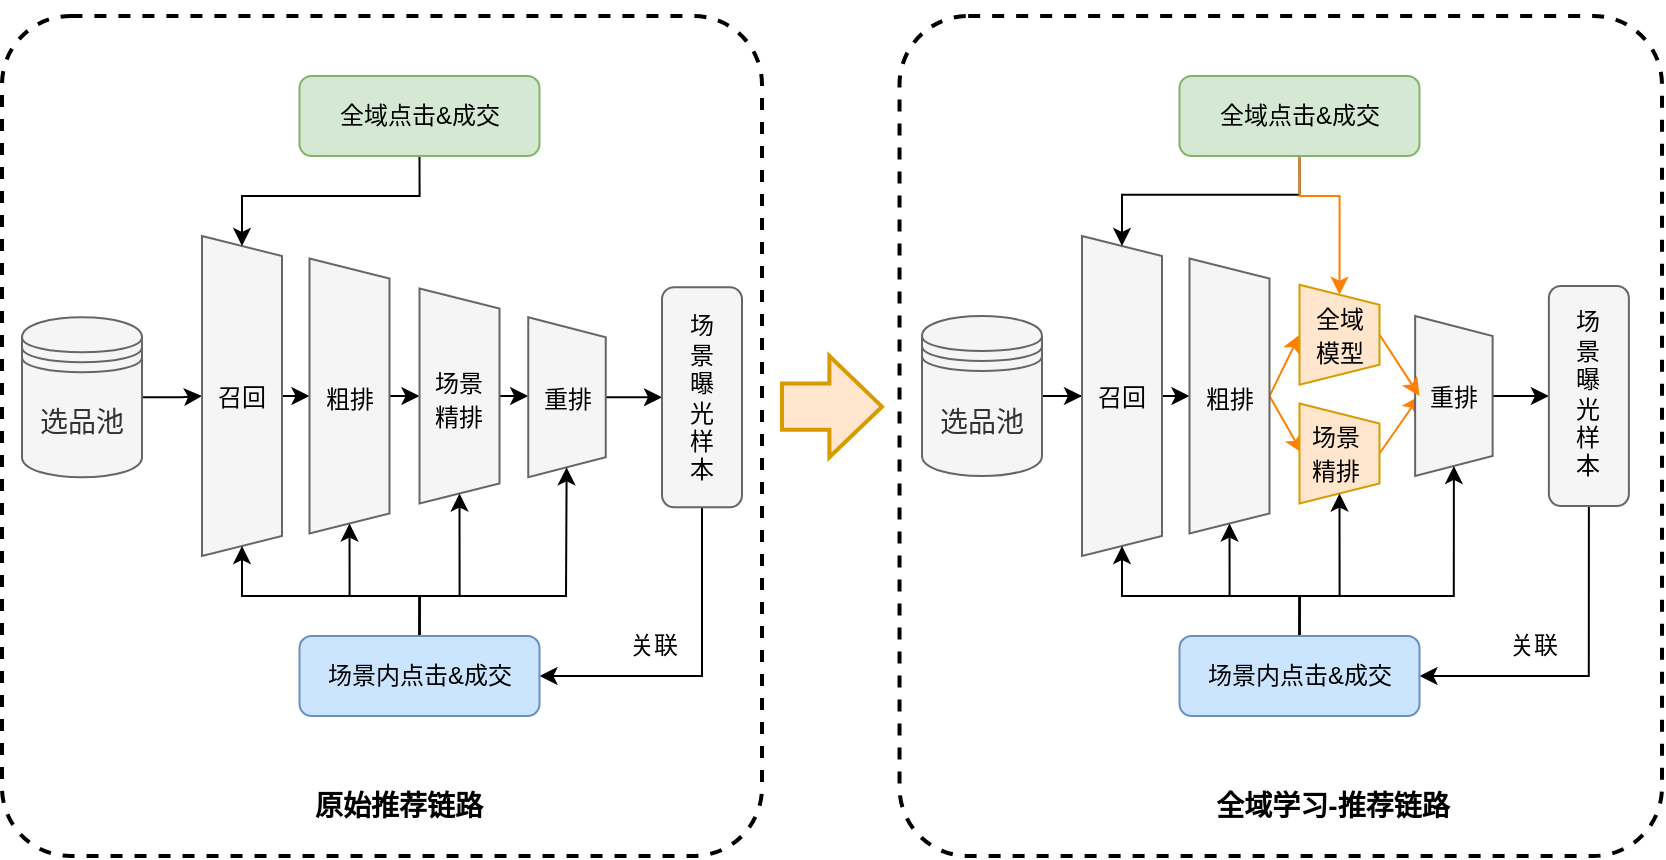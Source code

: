 <mxfile version="24.8.4">
  <diagram id="qiZlsmaeCgxlCmA84HkO" name="第 1 页">
    <mxGraphModel dx="1008" dy="553" grid="1" gridSize="10" guides="1" tooltips="1" connect="1" arrows="1" fold="1" page="1" pageScale="1" pageWidth="827" pageHeight="1169" math="0" shadow="0">
      <root>
        <mxCell id="0" />
        <mxCell id="1" parent="0" />
        <mxCell id="eHifmMHFwKepFY90tGFY-107" value="" style="rounded=1;whiteSpace=wrap;html=1;fontSize=12;fillColor=none;dashed=1;arcSize=9;strokeWidth=2;" parent="1" vertex="1">
          <mxGeometry x="558.76" y="120" width="381.24" height="420" as="geometry" />
        </mxCell>
        <mxCell id="eHifmMHFwKepFY90tGFY-102" value="" style="rounded=1;whiteSpace=wrap;html=1;fontSize=12;fillColor=none;dashed=1;arcSize=9;strokeWidth=2;" parent="1" vertex="1">
          <mxGeometry x="110" y="120" width="380" height="420" as="geometry" />
        </mxCell>
        <mxCell id="eHifmMHFwKepFY90tGFY-14" style="edgeStyle=orthogonalEdgeStyle;rounded=0;orthogonalLoop=1;jettySize=auto;html=1;exitX=1;exitY=0.5;exitDx=0;exitDy=0;fontSize=12;" parent="1" source="eHifmMHFwKepFY90tGFY-3" target="eHifmMHFwKepFY90tGFY-4" edge="1">
          <mxGeometry relative="1" as="geometry" />
        </mxCell>
        <mxCell id="eHifmMHFwKepFY90tGFY-3" value="&lt;font style=&quot;font-size: 14px;&quot;&gt;选品池&lt;/font&gt;" style="shape=datastore;whiteSpace=wrap;html=1;fillColor=#f5f5f5;strokeColor=#666666;fontColor=#333333;" parent="1" vertex="1">
          <mxGeometry x="120" y="270.63" width="60" height="80" as="geometry" />
        </mxCell>
        <mxCell id="eHifmMHFwKepFY90tGFY-16" style="edgeStyle=orthogonalEdgeStyle;rounded=0;orthogonalLoop=1;jettySize=auto;html=1;exitX=0.5;exitY=0;exitDx=0;exitDy=0;entryX=0.5;entryY=1;entryDx=0;entryDy=0;fontSize=12;" parent="1" source="eHifmMHFwKepFY90tGFY-4" target="eHifmMHFwKepFY90tGFY-6" edge="1">
          <mxGeometry relative="1" as="geometry" />
        </mxCell>
        <mxCell id="eHifmMHFwKepFY90tGFY-4" value="" style="shape=trapezoid;perimeter=trapezoidPerimeter;whiteSpace=wrap;html=1;fixedSize=1;fontSize=14;rotation=90;size=10;fillColor=#f5f5f5;fontColor=#333333;strokeColor=#666666;" parent="1" vertex="1">
          <mxGeometry x="150" y="290" width="160" height="40" as="geometry" />
        </mxCell>
        <mxCell id="eHifmMHFwKepFY90tGFY-17" style="edgeStyle=orthogonalEdgeStyle;rounded=0;orthogonalLoop=1;jettySize=auto;html=1;exitX=0.5;exitY=0;exitDx=0;exitDy=0;entryX=0.5;entryY=1;entryDx=0;entryDy=0;fontSize=12;" parent="1" source="eHifmMHFwKepFY90tGFY-6" target="eHifmMHFwKepFY90tGFY-7" edge="1">
          <mxGeometry relative="1" as="geometry" />
        </mxCell>
        <mxCell id="eHifmMHFwKepFY90tGFY-6" value="" style="shape=trapezoid;perimeter=trapezoidPerimeter;whiteSpace=wrap;html=1;fixedSize=1;fontSize=14;rotation=90;size=10;fillColor=#f5f5f5;fontColor=#333333;strokeColor=#666666;" parent="1" vertex="1">
          <mxGeometry x="215" y="290" width="137.5" height="40" as="geometry" />
        </mxCell>
        <mxCell id="eHifmMHFwKepFY90tGFY-18" style="edgeStyle=orthogonalEdgeStyle;rounded=0;orthogonalLoop=1;jettySize=auto;html=1;exitX=0.5;exitY=0;exitDx=0;exitDy=0;entryX=0.5;entryY=1;entryDx=0;entryDy=0;fontSize=12;" parent="1" source="eHifmMHFwKepFY90tGFY-7" target="eHifmMHFwKepFY90tGFY-8" edge="1">
          <mxGeometry relative="1" as="geometry" />
        </mxCell>
        <mxCell id="eHifmMHFwKepFY90tGFY-7" value="" style="shape=trapezoid;perimeter=trapezoidPerimeter;whiteSpace=wrap;html=1;fixedSize=1;fontSize=14;rotation=90;size=10;fillColor=#f5f5f5;fontColor=#333333;strokeColor=#666666;" parent="1" vertex="1">
          <mxGeometry x="285" y="290" width="107.5" height="40" as="geometry" />
        </mxCell>
        <mxCell id="eHifmMHFwKepFY90tGFY-25" style="edgeStyle=orthogonalEdgeStyle;rounded=0;orthogonalLoop=1;jettySize=auto;html=1;exitX=0.5;exitY=0;exitDx=0;exitDy=0;fontSize=12;entryX=0;entryY=0.5;entryDx=0;entryDy=0;" parent="1" source="eHifmMHFwKepFY90tGFY-8" target="eHifmMHFwKepFY90tGFY-19" edge="1">
          <mxGeometry relative="1" as="geometry">
            <mxPoint x="450" y="310.761" as="targetPoint" />
          </mxGeometry>
        </mxCell>
        <mxCell id="eHifmMHFwKepFY90tGFY-8" value="" style="shape=trapezoid;perimeter=trapezoidPerimeter;whiteSpace=wrap;html=1;fixedSize=1;fontSize=14;rotation=90;size=10;fillColor=#f5f5f5;fontColor=#333333;strokeColor=#666666;" parent="1" vertex="1">
          <mxGeometry x="352.5" y="291.25" width="80" height="38.75" as="geometry" />
        </mxCell>
        <mxCell id="eHifmMHFwKepFY90tGFY-10" value="&lt;font style=&quot;font-size: 12px;&quot;&gt;召回&lt;/font&gt;" style="text;html=1;strokeColor=none;fillColor=none;align=center;verticalAlign=middle;whiteSpace=wrap;rounded=0;fontSize=14;" parent="1" vertex="1">
          <mxGeometry x="215" y="295" width="30" height="30" as="geometry" />
        </mxCell>
        <mxCell id="eHifmMHFwKepFY90tGFY-11" value="&lt;font style=&quot;font-size: 12px;&quot;&gt;粗排&lt;/font&gt;" style="text;html=1;strokeColor=none;fillColor=none;align=center;verticalAlign=middle;whiteSpace=wrap;rounded=0;fontSize=14;" parent="1" vertex="1">
          <mxGeometry x="270.63" y="295.63" width="26.25" height="30" as="geometry" />
        </mxCell>
        <mxCell id="eHifmMHFwKepFY90tGFY-12" value="&lt;font style=&quot;font-size: 12px;&quot;&gt;场景精排&lt;/font&gt;" style="text;html=1;strokeColor=none;fillColor=none;align=center;verticalAlign=middle;whiteSpace=wrap;rounded=0;fontSize=14;" parent="1" vertex="1">
          <mxGeometry x="323.13" y="295.63" width="31.25" height="30" as="geometry" />
        </mxCell>
        <mxCell id="eHifmMHFwKepFY90tGFY-13" value="&lt;font style=&quot;font-size: 12px;&quot;&gt;重排&lt;/font&gt;" style="text;html=1;strokeColor=none;fillColor=none;align=center;verticalAlign=middle;whiteSpace=wrap;rounded=0;fontSize=14;" parent="1" vertex="1">
          <mxGeometry x="378.75" y="295.63" width="27.5" height="30" as="geometry" />
        </mxCell>
        <mxCell id="eHifmMHFwKepFY90tGFY-27" style="edgeStyle=orthogonalEdgeStyle;rounded=0;orthogonalLoop=1;jettySize=auto;html=1;exitX=0.5;exitY=1;exitDx=0;exitDy=0;entryX=1;entryY=0.5;entryDx=0;entryDy=0;fontSize=12;" parent="1" source="eHifmMHFwKepFY90tGFY-19" target="eHifmMHFwKepFY90tGFY-26" edge="1">
          <mxGeometry relative="1" as="geometry" />
        </mxCell>
        <mxCell id="eHifmMHFwKepFY90tGFY-19" value="" style="rounded=1;whiteSpace=wrap;html=1;fontSize=12;movable=1;resizable=1;rotatable=1;deletable=1;editable=1;connectable=1;fillColor=#f5f5f5;strokeColor=#666666;fontColor=#333333;" parent="1" vertex="1">
          <mxGeometry x="440" y="255.63" width="40" height="110" as="geometry" />
        </mxCell>
        <mxCell id="eHifmMHFwKepFY90tGFY-20" value="场景曝光样本" style="text;html=1;strokeColor=none;fillColor=none;align=center;verticalAlign=middle;whiteSpace=wrap;rounded=0;fontSize=12;movable=1;resizable=1;rotatable=1;deletable=1;editable=1;connectable=1;" parent="1" vertex="1">
          <mxGeometry x="458.75" y="295.63" width="2.5" height="30" as="geometry" />
        </mxCell>
        <mxCell id="eHifmMHFwKepFY90tGFY-29" style="edgeStyle=orthogonalEdgeStyle;rounded=0;orthogonalLoop=1;jettySize=auto;html=1;exitX=0.5;exitY=0;exitDx=0;exitDy=0;entryX=1;entryY=0.5;entryDx=0;entryDy=0;fontSize=12;" parent="1" source="eHifmMHFwKepFY90tGFY-26" target="eHifmMHFwKepFY90tGFY-4" edge="1">
          <mxGeometry relative="1" as="geometry" />
        </mxCell>
        <mxCell id="eHifmMHFwKepFY90tGFY-30" style="edgeStyle=orthogonalEdgeStyle;rounded=0;orthogonalLoop=1;jettySize=auto;html=1;exitX=0.5;exitY=0;exitDx=0;exitDy=0;entryX=1;entryY=0.5;entryDx=0;entryDy=0;fontSize=12;" parent="1" source="eHifmMHFwKepFY90tGFY-26" target="eHifmMHFwKepFY90tGFY-6" edge="1">
          <mxGeometry relative="1" as="geometry">
            <Array as="points">
              <mxPoint x="319" y="410" />
              <mxPoint x="284" y="410" />
            </Array>
          </mxGeometry>
        </mxCell>
        <mxCell id="eHifmMHFwKepFY90tGFY-31" style="edgeStyle=orthogonalEdgeStyle;rounded=0;orthogonalLoop=1;jettySize=auto;html=1;exitX=0.5;exitY=0;exitDx=0;exitDy=0;entryX=1;entryY=0.5;entryDx=0;entryDy=0;fontSize=12;" parent="1" source="eHifmMHFwKepFY90tGFY-26" target="eHifmMHFwKepFY90tGFY-7" edge="1">
          <mxGeometry relative="1" as="geometry">
            <Array as="points">
              <mxPoint x="319" y="410" />
              <mxPoint x="339" y="410" />
            </Array>
          </mxGeometry>
        </mxCell>
        <mxCell id="eHifmMHFwKepFY90tGFY-32" style="edgeStyle=orthogonalEdgeStyle;rounded=0;orthogonalLoop=1;jettySize=auto;html=1;exitX=0.5;exitY=0;exitDx=0;exitDy=0;fontSize=12;" parent="1" source="eHifmMHFwKepFY90tGFY-26" target="eHifmMHFwKepFY90tGFY-8" edge="1">
          <mxGeometry relative="1" as="geometry">
            <Array as="points">
              <mxPoint x="319" y="410" />
              <mxPoint x="392" y="410" />
            </Array>
          </mxGeometry>
        </mxCell>
        <mxCell id="eHifmMHFwKepFY90tGFY-26" value="场景内点击&amp;amp;成交" style="rounded=1;whiteSpace=wrap;html=1;fontSize=12;fillColor=#CCE5FF;strokeColor=#6c8ebf;" parent="1" vertex="1">
          <mxGeometry x="258.75" y="430" width="120" height="40" as="geometry" />
        </mxCell>
        <mxCell id="eHifmMHFwKepFY90tGFY-28" value="关联" style="text;html=1;strokeColor=none;fillColor=none;align=center;verticalAlign=middle;whiteSpace=wrap;rounded=0;fontSize=12;" parent="1" vertex="1">
          <mxGeometry x="406.25" y="420" width="60" height="30" as="geometry" />
        </mxCell>
        <mxCell id="eHifmMHFwKepFY90tGFY-34" style="edgeStyle=orthogonalEdgeStyle;rounded=0;orthogonalLoop=1;jettySize=auto;html=1;exitX=0.5;exitY=1;exitDx=0;exitDy=0;entryX=0;entryY=0.5;entryDx=0;entryDy=0;fontSize=12;" parent="1" source="eHifmMHFwKepFY90tGFY-33" target="eHifmMHFwKepFY90tGFY-4" edge="1">
          <mxGeometry relative="1" as="geometry" />
        </mxCell>
        <mxCell id="eHifmMHFwKepFY90tGFY-33" value="全域点击&amp;amp;成交" style="rounded=1;whiteSpace=wrap;html=1;fontSize=12;fillColor=#d5e8d4;strokeColor=#82b366;" parent="1" vertex="1">
          <mxGeometry x="258.75" y="150" width="120" height="40" as="geometry" />
        </mxCell>
        <mxCell id="eHifmMHFwKepFY90tGFY-60" style="edgeStyle=orthogonalEdgeStyle;rounded=0;orthogonalLoop=1;jettySize=auto;html=1;exitX=1;exitY=0.5;exitDx=0;exitDy=0;fontSize=12;" parent="1" source="eHifmMHFwKepFY90tGFY-61" target="eHifmMHFwKepFY90tGFY-63" edge="1">
          <mxGeometry relative="1" as="geometry" />
        </mxCell>
        <mxCell id="eHifmMHFwKepFY90tGFY-61" value="&lt;font style=&quot;font-size: 14px;&quot;&gt;选品池&lt;/font&gt;" style="shape=datastore;whiteSpace=wrap;html=1;fillColor=#f5f5f5;strokeColor=#666666;fontColor=#333333;" parent="1" vertex="1">
          <mxGeometry x="570" y="270" width="60" height="80" as="geometry" />
        </mxCell>
        <mxCell id="eHifmMHFwKepFY90tGFY-62" style="edgeStyle=orthogonalEdgeStyle;rounded=0;orthogonalLoop=1;jettySize=auto;html=1;exitX=0.5;exitY=0;exitDx=0;exitDy=0;entryX=0.5;entryY=1;entryDx=0;entryDy=0;fontSize=12;" parent="1" source="eHifmMHFwKepFY90tGFY-63" target="eHifmMHFwKepFY90tGFY-65" edge="1">
          <mxGeometry relative="1" as="geometry" />
        </mxCell>
        <mxCell id="eHifmMHFwKepFY90tGFY-63" value="" style="shape=trapezoid;perimeter=trapezoidPerimeter;whiteSpace=wrap;html=1;fixedSize=1;fontSize=14;rotation=90;size=10;fillColor=#f5f5f5;fontColor=#333333;strokeColor=#666666;" parent="1" vertex="1">
          <mxGeometry x="590" y="290" width="160" height="40" as="geometry" />
        </mxCell>
        <mxCell id="eHifmMHFwKepFY90tGFY-91" style="rounded=0;orthogonalLoop=1;jettySize=auto;html=1;exitX=0.5;exitY=0;exitDx=0;exitDy=0;entryX=0.5;entryY=1;entryDx=0;entryDy=0;strokeColor=#FF8000;fontSize=12;" parent="1" source="eHifmMHFwKepFY90tGFY-65" target="eHifmMHFwKepFY90tGFY-87" edge="1">
          <mxGeometry relative="1" as="geometry" />
        </mxCell>
        <mxCell id="eHifmMHFwKepFY90tGFY-92" style="edgeStyle=none;rounded=0;orthogonalLoop=1;jettySize=auto;html=1;exitX=0.5;exitY=0;exitDx=0;exitDy=0;entryX=0;entryY=0.5;entryDx=0;entryDy=0;strokeColor=#FF8000;fontSize=12;" parent="1" source="eHifmMHFwKepFY90tGFY-65" target="eHifmMHFwKepFY90tGFY-72" edge="1">
          <mxGeometry relative="1" as="geometry" />
        </mxCell>
        <mxCell id="eHifmMHFwKepFY90tGFY-65" value="" style="shape=trapezoid;perimeter=trapezoidPerimeter;whiteSpace=wrap;html=1;fixedSize=1;fontSize=14;rotation=90;size=10;fillColor=#f5f5f5;fontColor=#333333;strokeColor=#666666;" parent="1" vertex="1">
          <mxGeometry x="655" y="290" width="137.5" height="40" as="geometry" />
        </mxCell>
        <mxCell id="eHifmMHFwKepFY90tGFY-94" style="edgeStyle=none;rounded=0;orthogonalLoop=1;jettySize=auto;html=1;exitX=0.5;exitY=0;exitDx=0;exitDy=0;strokeColor=#FF8000;fontSize=12;entryX=0;entryY=0.5;entryDx=0;entryDy=0;" parent="1" source="eHifmMHFwKepFY90tGFY-67" edge="1">
          <mxGeometry relative="1" as="geometry">
            <mxPoint x="818.75" y="310.005" as="targetPoint" />
          </mxGeometry>
        </mxCell>
        <mxCell id="eHifmMHFwKepFY90tGFY-67" value="" style="shape=trapezoid;perimeter=trapezoidPerimeter;whiteSpace=wrap;html=1;fixedSize=1;fontSize=14;rotation=90;size=10;fillColor=#ffe6cc;strokeColor=#d79b00;" parent="1" vertex="1">
          <mxGeometry x="753.75" y="318.75" width="50" height="40" as="geometry" />
        </mxCell>
        <mxCell id="eHifmMHFwKepFY90tGFY-68" style="edgeStyle=orthogonalEdgeStyle;rounded=0;orthogonalLoop=1;jettySize=auto;html=1;exitX=0.5;exitY=0;exitDx=0;exitDy=0;fontSize=12;entryX=0;entryY=0.5;entryDx=0;entryDy=0;" parent="1" source="eHifmMHFwKepFY90tGFY-69" target="eHifmMHFwKepFY90tGFY-75" edge="1">
          <mxGeometry relative="1" as="geometry">
            <mxPoint x="893.44" y="310.131" as="targetPoint" />
          </mxGeometry>
        </mxCell>
        <mxCell id="eHifmMHFwKepFY90tGFY-69" value="" style="shape=trapezoid;perimeter=trapezoidPerimeter;whiteSpace=wrap;html=1;fixedSize=1;fontSize=14;rotation=90;size=10;fillColor=#f5f5f5;fontColor=#333333;strokeColor=#666666;" parent="1" vertex="1">
          <mxGeometry x="795.94" y="290.62" width="80" height="38.75" as="geometry" />
        </mxCell>
        <mxCell id="eHifmMHFwKepFY90tGFY-70" value="&lt;font style=&quot;font-size: 12px;&quot;&gt;召回&lt;/font&gt;" style="text;html=1;strokeColor=none;fillColor=none;align=center;verticalAlign=middle;whiteSpace=wrap;rounded=0;fontSize=14;" parent="1" vertex="1">
          <mxGeometry x="655" y="295" width="30" height="30" as="geometry" />
        </mxCell>
        <mxCell id="eHifmMHFwKepFY90tGFY-71" value="&lt;font style=&quot;font-size: 12px;&quot;&gt;粗排&lt;/font&gt;" style="text;html=1;strokeColor=none;fillColor=none;align=center;verticalAlign=middle;whiteSpace=wrap;rounded=0;fontSize=14;" parent="1" vertex="1">
          <mxGeometry x="710.63" y="295.63" width="26.25" height="30" as="geometry" />
        </mxCell>
        <mxCell id="eHifmMHFwKepFY90tGFY-72" value="&lt;font style=&quot;font-size: 12px;&quot;&gt;场景精排&lt;/font&gt;" style="text;html=1;strokeColor=none;fillColor=none;align=center;verticalAlign=middle;whiteSpace=wrap;rounded=0;fontSize=14;" parent="1" vertex="1">
          <mxGeometry x="760" y="325.63" width="34.38" height="25.63" as="geometry" />
        </mxCell>
        <mxCell id="eHifmMHFwKepFY90tGFY-73" value="&lt;font style=&quot;font-size: 12px;&quot;&gt;重排&lt;/font&gt;" style="text;html=1;strokeColor=none;fillColor=none;align=center;verticalAlign=middle;whiteSpace=wrap;rounded=0;fontSize=14;" parent="1" vertex="1">
          <mxGeometry x="822.19" y="295" width="27.5" height="30" as="geometry" />
        </mxCell>
        <mxCell id="eHifmMHFwKepFY90tGFY-74" style="edgeStyle=orthogonalEdgeStyle;rounded=0;orthogonalLoop=1;jettySize=auto;html=1;exitX=0.5;exitY=1;exitDx=0;exitDy=0;entryX=1;entryY=0.5;entryDx=0;entryDy=0;fontSize=12;" parent="1" source="eHifmMHFwKepFY90tGFY-75" target="eHifmMHFwKepFY90tGFY-81" edge="1">
          <mxGeometry relative="1" as="geometry" />
        </mxCell>
        <mxCell id="eHifmMHFwKepFY90tGFY-75" value="" style="rounded=1;whiteSpace=wrap;html=1;fontSize=12;movable=1;resizable=1;rotatable=1;deletable=1;editable=1;connectable=1;fillColor=#f5f5f5;strokeColor=#666666;fontColor=#333333;" parent="1" vertex="1">
          <mxGeometry x="883.44" y="255" width="40" height="110" as="geometry" />
        </mxCell>
        <mxCell id="eHifmMHFwKepFY90tGFY-77" style="edgeStyle=orthogonalEdgeStyle;rounded=0;orthogonalLoop=1;jettySize=auto;html=1;exitX=0.5;exitY=0;exitDx=0;exitDy=0;entryX=1;entryY=0.5;entryDx=0;entryDy=0;fontSize=12;" parent="1" source="eHifmMHFwKepFY90tGFY-81" target="eHifmMHFwKepFY90tGFY-63" edge="1">
          <mxGeometry relative="1" as="geometry" />
        </mxCell>
        <mxCell id="eHifmMHFwKepFY90tGFY-78" style="edgeStyle=orthogonalEdgeStyle;rounded=0;orthogonalLoop=1;jettySize=auto;html=1;exitX=0.5;exitY=0;exitDx=0;exitDy=0;entryX=1;entryY=0.5;entryDx=0;entryDy=0;fontSize=12;" parent="1" source="eHifmMHFwKepFY90tGFY-81" target="eHifmMHFwKepFY90tGFY-65" edge="1">
          <mxGeometry relative="1" as="geometry">
            <Array as="points">
              <mxPoint x="759" y="410" />
              <mxPoint x="724" y="410" />
            </Array>
          </mxGeometry>
        </mxCell>
        <mxCell id="eHifmMHFwKepFY90tGFY-79" style="edgeStyle=orthogonalEdgeStyle;rounded=0;orthogonalLoop=1;jettySize=auto;html=1;exitX=0.5;exitY=0;exitDx=0;exitDy=0;entryX=1;entryY=0.5;entryDx=0;entryDy=0;fontSize=12;" parent="1" source="eHifmMHFwKepFY90tGFY-81" target="eHifmMHFwKepFY90tGFY-67" edge="1">
          <mxGeometry relative="1" as="geometry">
            <Array as="points">
              <mxPoint x="759" y="410" />
              <mxPoint x="779" y="410" />
            </Array>
          </mxGeometry>
        </mxCell>
        <mxCell id="eHifmMHFwKepFY90tGFY-80" style="edgeStyle=orthogonalEdgeStyle;rounded=0;orthogonalLoop=1;jettySize=auto;html=1;exitX=0.5;exitY=0;exitDx=0;exitDy=0;fontSize=12;entryX=1;entryY=0.5;entryDx=0;entryDy=0;" parent="1" source="eHifmMHFwKepFY90tGFY-81" target="eHifmMHFwKepFY90tGFY-69" edge="1">
          <mxGeometry relative="1" as="geometry">
            <Array as="points">
              <mxPoint x="759" y="410" />
              <mxPoint x="836" y="410" />
            </Array>
          </mxGeometry>
        </mxCell>
        <mxCell id="eHifmMHFwKepFY90tGFY-81" value="场景内点击&amp;amp;成交" style="rounded=1;whiteSpace=wrap;html=1;fontSize=12;fillColor=#CCE5FF;strokeColor=#6c8ebf;" parent="1" vertex="1">
          <mxGeometry x="698.75" y="430" width="120" height="40" as="geometry" />
        </mxCell>
        <mxCell id="eHifmMHFwKepFY90tGFY-82" value="关联" style="text;html=1;strokeColor=none;fillColor=none;align=center;verticalAlign=middle;whiteSpace=wrap;rounded=0;fontSize=12;" parent="1" vertex="1">
          <mxGeometry x="846.25" y="420" width="60" height="30" as="geometry" />
        </mxCell>
        <mxCell id="eHifmMHFwKepFY90tGFY-83" style="edgeStyle=orthogonalEdgeStyle;rounded=0;orthogonalLoop=1;jettySize=auto;html=1;exitX=0.5;exitY=1;exitDx=0;exitDy=0;entryX=0;entryY=0.5;entryDx=0;entryDy=0;fontSize=12;" parent="1" source="eHifmMHFwKepFY90tGFY-84" target="eHifmMHFwKepFY90tGFY-63" edge="1">
          <mxGeometry relative="1" as="geometry">
            <Array as="points">
              <mxPoint x="759" y="209.37" />
              <mxPoint x="670" y="209.37" />
            </Array>
          </mxGeometry>
        </mxCell>
        <mxCell id="k2PJQZQsNrZ_O54cqdbJ-3" style="edgeStyle=orthogonalEdgeStyle;rounded=0;orthogonalLoop=1;jettySize=auto;html=1;exitX=0.5;exitY=1;exitDx=0;exitDy=0;entryX=0;entryY=0.5;entryDx=0;entryDy=0;fillColor=#ffe6cc;strokeColor=#FF8000;" edge="1" parent="1" source="eHifmMHFwKepFY90tGFY-84" target="eHifmMHFwKepFY90tGFY-87">
          <mxGeometry relative="1" as="geometry">
            <Array as="points">
              <mxPoint x="759" y="210" />
              <mxPoint x="779" y="210" />
            </Array>
          </mxGeometry>
        </mxCell>
        <mxCell id="eHifmMHFwKepFY90tGFY-84" value="全域点击&amp;amp;成交" style="rounded=1;whiteSpace=wrap;html=1;fontSize=12;fillColor=#d5e8d4;strokeColor=#82b366;" parent="1" vertex="1">
          <mxGeometry x="698.75" y="150" width="120" height="40" as="geometry" />
        </mxCell>
        <mxCell id="eHifmMHFwKepFY90tGFY-86" value="场景曝光样本" style="text;html=1;strokeColor=none;fillColor=none;align=center;verticalAlign=middle;whiteSpace=wrap;rounded=0;fontSize=12;movable=1;resizable=1;rotatable=1;deletable=1;editable=1;connectable=1;" parent="1" vertex="1">
          <mxGeometry x="902.19" y="293.74" width="2.5" height="30" as="geometry" />
        </mxCell>
        <mxCell id="eHifmMHFwKepFY90tGFY-93" style="edgeStyle=none;rounded=0;orthogonalLoop=1;jettySize=auto;html=1;exitX=0.5;exitY=0;exitDx=0;exitDy=0;strokeColor=#FF8000;fontSize=12;entryX=0;entryY=0.5;entryDx=0;entryDy=0;" parent="1" source="eHifmMHFwKepFY90tGFY-87" edge="1">
          <mxGeometry relative="1" as="geometry">
            <mxPoint x="818.75" y="310.005" as="targetPoint" />
          </mxGeometry>
        </mxCell>
        <mxCell id="eHifmMHFwKepFY90tGFY-87" value="" style="shape=trapezoid;perimeter=trapezoidPerimeter;whiteSpace=wrap;html=1;fixedSize=1;fontSize=14;rotation=90;size=10;fillColor=#ffe6cc;strokeColor=#d79b00;" parent="1" vertex="1">
          <mxGeometry x="753.75" y="259.37" width="50" height="40" as="geometry" />
        </mxCell>
        <mxCell id="eHifmMHFwKepFY90tGFY-88" value="&lt;span style=&quot;font-size: 12px;&quot;&gt;全域模型&lt;/span&gt;" style="text;html=1;strokeColor=none;fillColor=none;align=center;verticalAlign=middle;whiteSpace=wrap;rounded=0;fontSize=14;" parent="1" vertex="1">
          <mxGeometry x="761.56" y="266.55" width="34.38" height="25.63" as="geometry" />
        </mxCell>
        <mxCell id="eHifmMHFwKepFY90tGFY-96" value="&lt;b&gt;&lt;font style=&quot;font-size: 14px;&quot;&gt;原始推荐链路&lt;/font&gt;&lt;/b&gt;" style="text;html=1;strokeColor=none;fillColor=none;align=center;verticalAlign=middle;whiteSpace=wrap;rounded=0;fontSize=12;" parent="1" vertex="1">
          <mxGeometry x="211.26" y="500" width="194.99" height="30" as="geometry" />
        </mxCell>
        <mxCell id="eHifmMHFwKepFY90tGFY-97" value="&lt;b&gt;&lt;font style=&quot;font-size: 14px;&quot;&gt;全域学习-推荐链路&lt;/font&gt;&lt;/b&gt;" style="text;html=1;strokeColor=none;fillColor=none;align=center;verticalAlign=middle;whiteSpace=wrap;rounded=0;fontSize=12;" parent="1" vertex="1">
          <mxGeometry x="677.51" y="500" width="194.99" height="30" as="geometry" />
        </mxCell>
        <mxCell id="eHifmMHFwKepFY90tGFY-103" style="edgeStyle=none;rounded=0;orthogonalLoop=1;jettySize=auto;html=1;exitX=0.5;exitY=0;exitDx=0;exitDy=0;strokeColor=#000000;fontSize=12;" parent="1" source="eHifmMHFwKepFY90tGFY-102" target="eHifmMHFwKepFY90tGFY-102" edge="1">
          <mxGeometry relative="1" as="geometry" />
        </mxCell>
        <mxCell id="eHifmMHFwKepFY90tGFY-105" value="" style="shape=singleArrow;whiteSpace=wrap;html=1;strokeWidth=2;fontSize=12;fillColor=#ffe6cc;strokeColor=#d79b00;arrowWidth=0.455;arrowSize=0.526;" parent="1" vertex="1">
          <mxGeometry x="500" y="290" width="50" height="50.63" as="geometry" />
        </mxCell>
      </root>
    </mxGraphModel>
  </diagram>
</mxfile>
